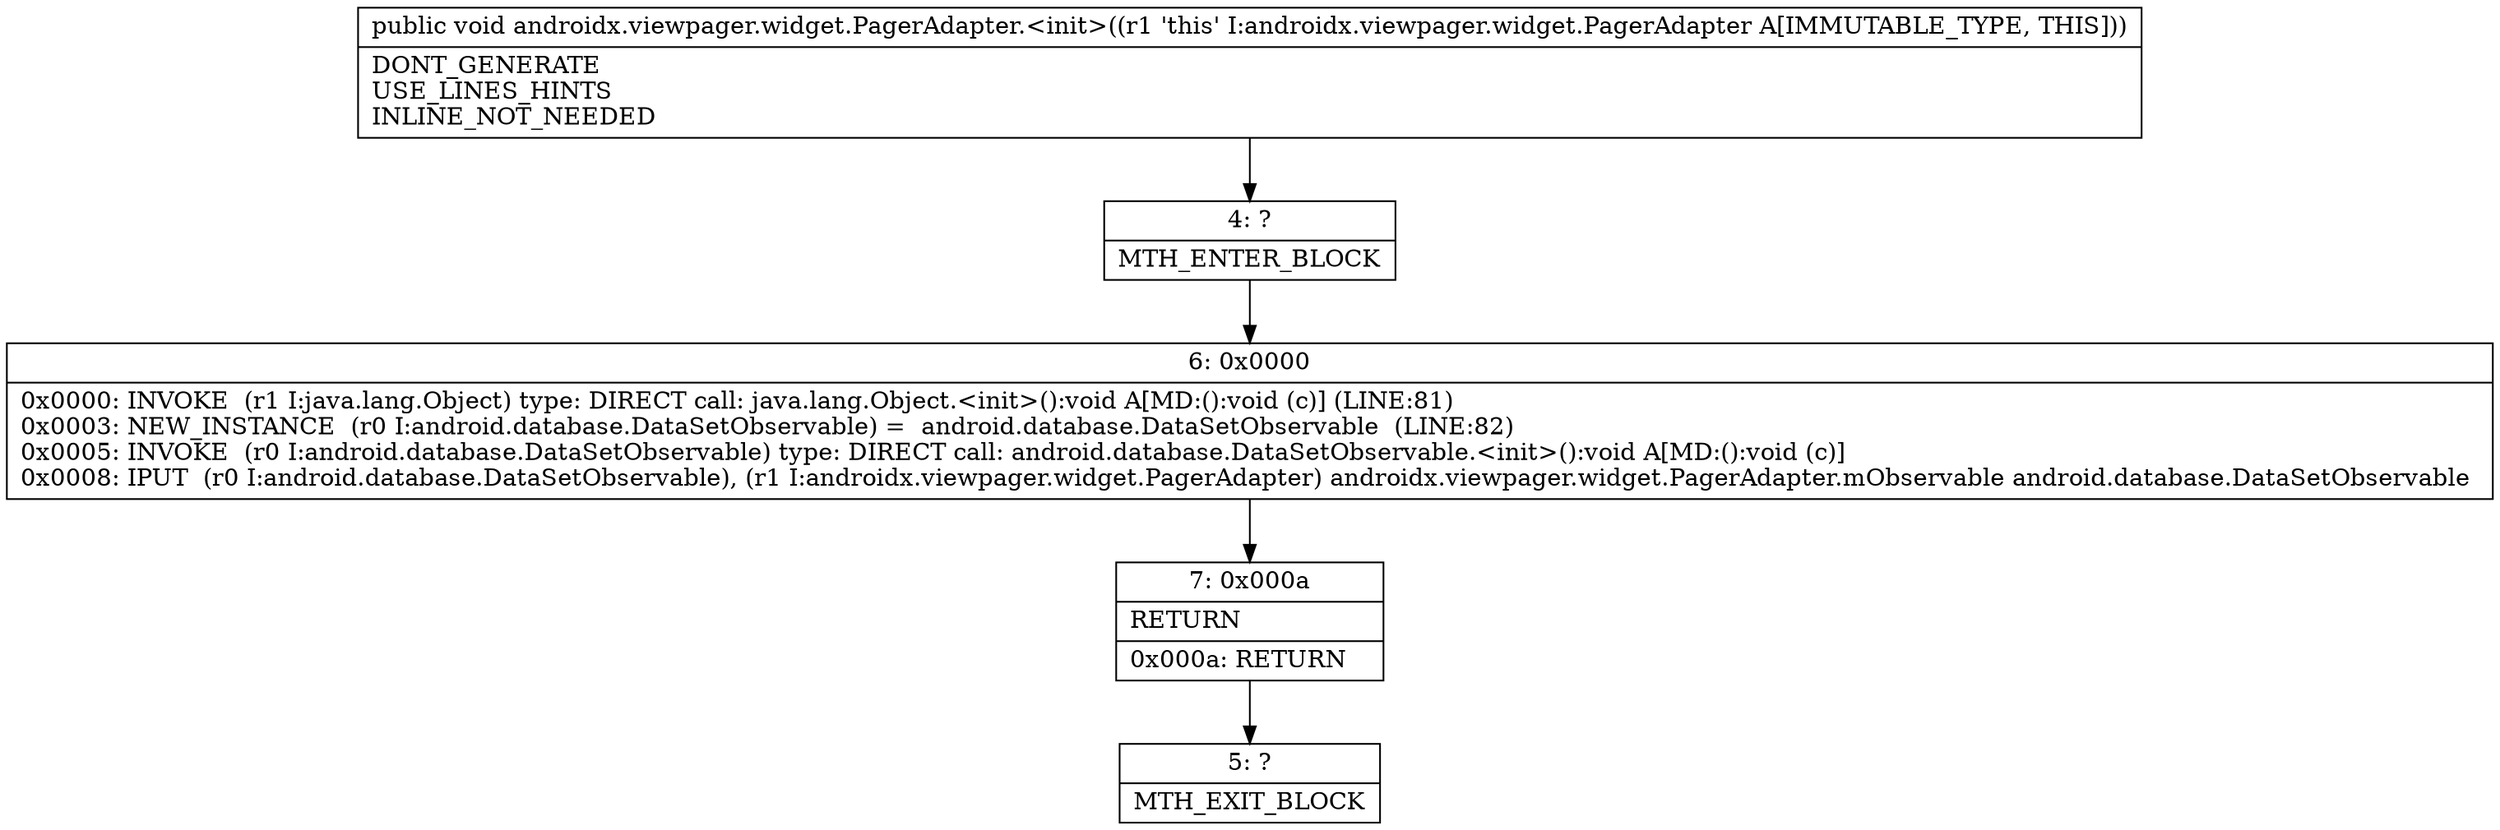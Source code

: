 digraph "CFG forandroidx.viewpager.widget.PagerAdapter.\<init\>()V" {
Node_4 [shape=record,label="{4\:\ ?|MTH_ENTER_BLOCK\l}"];
Node_6 [shape=record,label="{6\:\ 0x0000|0x0000: INVOKE  (r1 I:java.lang.Object) type: DIRECT call: java.lang.Object.\<init\>():void A[MD:():void (c)] (LINE:81)\l0x0003: NEW_INSTANCE  (r0 I:android.database.DataSetObservable) =  android.database.DataSetObservable  (LINE:82)\l0x0005: INVOKE  (r0 I:android.database.DataSetObservable) type: DIRECT call: android.database.DataSetObservable.\<init\>():void A[MD:():void (c)]\l0x0008: IPUT  (r0 I:android.database.DataSetObservable), (r1 I:androidx.viewpager.widget.PagerAdapter) androidx.viewpager.widget.PagerAdapter.mObservable android.database.DataSetObservable \l}"];
Node_7 [shape=record,label="{7\:\ 0x000a|RETURN\l|0x000a: RETURN   \l}"];
Node_5 [shape=record,label="{5\:\ ?|MTH_EXIT_BLOCK\l}"];
MethodNode[shape=record,label="{public void androidx.viewpager.widget.PagerAdapter.\<init\>((r1 'this' I:androidx.viewpager.widget.PagerAdapter A[IMMUTABLE_TYPE, THIS]))  | DONT_GENERATE\lUSE_LINES_HINTS\lINLINE_NOT_NEEDED\l}"];
MethodNode -> Node_4;Node_4 -> Node_6;
Node_6 -> Node_7;
Node_7 -> Node_5;
}

